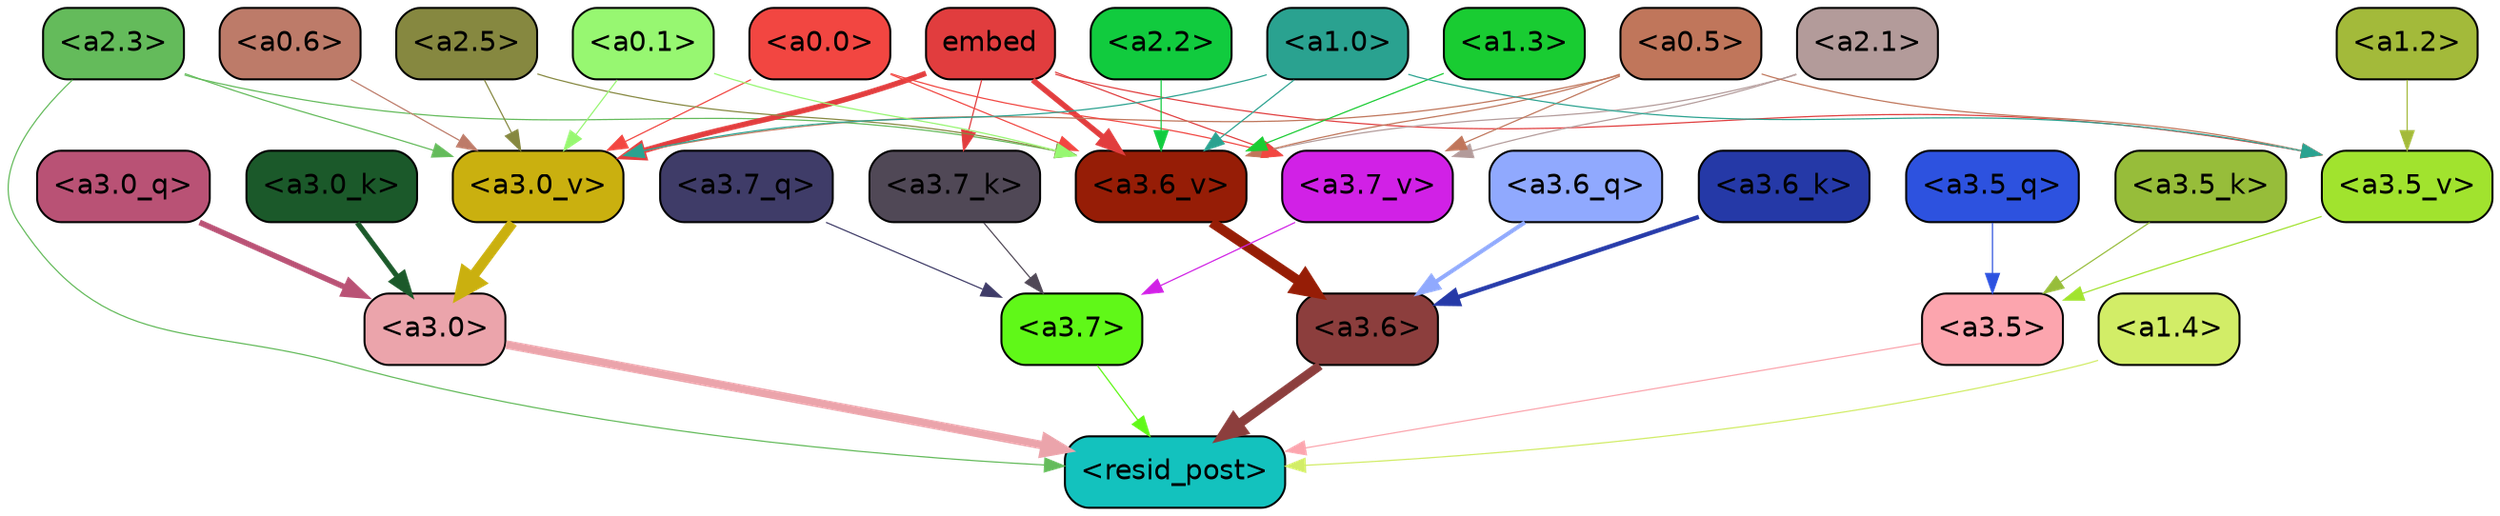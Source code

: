 strict digraph "" {
	graph [bgcolor=transparent,
		layout=dot,
		overlap=false,
		splines=true
	];
	"<a3.7>"	[color=black,
		fillcolor="#60f818",
		fontname=Helvetica,
		shape=box,
		style="filled, rounded"];
	"<resid_post>"	[color=black,
		fillcolor="#13c2be",
		fontname=Helvetica,
		shape=box,
		style="filled, rounded"];
	"<a3.7>" -> "<resid_post>"	[color="#60f818",
		penwidth=0.6239100098609924];
	"<a3.6>"	[color=black,
		fillcolor="#8c3e3d",
		fontname=Helvetica,
		shape=box,
		style="filled, rounded"];
	"<a3.6>" -> "<resid_post>"	[color="#8c3e3d",
		penwidth=4.569062113761902];
	"<a3.5>"	[color=black,
		fillcolor="#fca5ae",
		fontname=Helvetica,
		shape=box,
		style="filled, rounded"];
	"<a3.5>" -> "<resid_post>"	[color="#fca5ae",
		penwidth=0.6];
	"<a3.0>"	[color=black,
		fillcolor="#eba4ab",
		fontname=Helvetica,
		shape=box,
		style="filled, rounded"];
	"<a3.0>" -> "<resid_post>"	[color="#eba4ab",
		penwidth=4.283544182777405];
	"<a2.3>"	[color=black,
		fillcolor="#64bb5b",
		fontname=Helvetica,
		shape=box,
		style="filled, rounded"];
	"<a2.3>" -> "<resid_post>"	[color="#64bb5b",
		penwidth=0.6];
	"<a3.6_v>"	[color=black,
		fillcolor="#961d06",
		fontname=Helvetica,
		shape=box,
		style="filled, rounded"];
	"<a2.3>" -> "<a3.6_v>"	[color="#64bb5b",
		penwidth=0.6];
	"<a3.0_v>"	[color=black,
		fillcolor="#cab00f",
		fontname=Helvetica,
		shape=box,
		style="filled, rounded"];
	"<a2.3>" -> "<a3.0_v>"	[color="#64bb5b",
		penwidth=0.6];
	"<a1.4>"	[color=black,
		fillcolor="#d2ed67",
		fontname=Helvetica,
		shape=box,
		style="filled, rounded"];
	"<a1.4>" -> "<resid_post>"	[color="#d2ed67",
		penwidth=0.6];
	"<a3.7_q>"	[color=black,
		fillcolor="#3f3c68",
		fontname=Helvetica,
		shape=box,
		style="filled, rounded"];
	"<a3.7_q>" -> "<a3.7>"	[color="#3f3c68",
		penwidth=0.6];
	"<a3.6_q>"	[color=black,
		fillcolor="#90a9fe",
		fontname=Helvetica,
		shape=box,
		style="filled, rounded"];
	"<a3.6_q>" -> "<a3.6>"	[color="#90a9fe",
		penwidth=2.03758105635643];
	"<a3.5_q>"	[color=black,
		fillcolor="#2d52df",
		fontname=Helvetica,
		shape=box,
		style="filled, rounded"];
	"<a3.5_q>" -> "<a3.5>"	[color="#2d52df",
		penwidth=0.6];
	"<a3.0_q>"	[color=black,
		fillcolor="#b95275",
		fontname=Helvetica,
		shape=box,
		style="filled, rounded"];
	"<a3.0_q>" -> "<a3.0>"	[color="#b95275",
		penwidth=2.8638100624084473];
	"<a3.7_k>"	[color=black,
		fillcolor="#504856",
		fontname=Helvetica,
		shape=box,
		style="filled, rounded"];
	"<a3.7_k>" -> "<a3.7>"	[color="#504856",
		penwidth=0.6];
	"<a3.6_k>"	[color=black,
		fillcolor="#2539a7",
		fontname=Helvetica,
		shape=box,
		style="filled, rounded"];
	"<a3.6_k>" -> "<a3.6>"	[color="#2539a7",
		penwidth=2.174198240041733];
	"<a3.5_k>"	[color=black,
		fillcolor="#97bd3a",
		fontname=Helvetica,
		shape=box,
		style="filled, rounded"];
	"<a3.5_k>" -> "<a3.5>"	[color="#97bd3a",
		penwidth=0.6];
	"<a3.0_k>"	[color=black,
		fillcolor="#1b592a",
		fontname=Helvetica,
		shape=box,
		style="filled, rounded"];
	"<a3.0_k>" -> "<a3.0>"	[color="#1b592a",
		penwidth=2.6274144649505615];
	"<a3.7_v>"	[color=black,
		fillcolor="#d121e6",
		fontname=Helvetica,
		shape=box,
		style="filled, rounded"];
	"<a3.7_v>" -> "<a3.7>"	[color="#d121e6",
		penwidth=0.6];
	"<a3.6_v>" -> "<a3.6>"	[color="#961d06",
		penwidth=5.002329230308533];
	"<a3.5_v>"	[color=black,
		fillcolor="#a1e32e",
		fontname=Helvetica,
		shape=box,
		style="filled, rounded"];
	"<a3.5_v>" -> "<a3.5>"	[color="#a1e32e",
		penwidth=0.6];
	"<a3.0_v>" -> "<a3.0>"	[color="#cab00f",
		penwidth=5.188832879066467];
	embed	[color=black,
		fillcolor="#e13d3e",
		fontname=Helvetica,
		shape=box,
		style="filled, rounded"];
	embed -> "<a3.7_k>"	[color="#e13d3e",
		penwidth=0.6];
	embed -> "<a3.7_v>"	[color="#e13d3e",
		penwidth=0.6];
	embed -> "<a3.6_v>"	[color="#e13d3e",
		penwidth=2.809220314025879];
	embed -> "<a3.5_v>"	[color="#e13d3e",
		penwidth=0.6];
	embed -> "<a3.0_v>"	[color="#e13d3e",
		penwidth=2.754121422767639];
	"<a2.1>"	[color=black,
		fillcolor="#b39b9a",
		fontname=Helvetica,
		shape=box,
		style="filled, rounded"];
	"<a2.1>" -> "<a3.7_v>"	[color="#b39b9a",
		penwidth=0.6];
	"<a2.1>" -> "<a3.6_v>"	[color="#b39b9a",
		penwidth=0.6];
	"<a0.5>"	[color=black,
		fillcolor="#c0765b",
		fontname=Helvetica,
		shape=box,
		style="filled, rounded"];
	"<a0.5>" -> "<a3.7_v>"	[color="#c0765b",
		penwidth=0.6];
	"<a0.5>" -> "<a3.6_v>"	[color="#c0765b",
		penwidth=0.6];
	"<a0.5>" -> "<a3.5_v>"	[color="#c0765b",
		penwidth=0.6];
	"<a0.5>" -> "<a3.0_v>"	[color="#c0765b",
		penwidth=0.6120390892028809];
	"<a0.0>"	[color=black,
		fillcolor="#f24641",
		fontname=Helvetica,
		shape=box,
		style="filled, rounded"];
	"<a0.0>" -> "<a3.7_v>"	[color="#f24641",
		penwidth=0.6];
	"<a0.0>" -> "<a3.6_v>"	[color="#f24641",
		penwidth=0.6];
	"<a0.0>" -> "<a3.0_v>"	[color="#f24641",
		penwidth=0.6];
	"<a2.5>"	[color=black,
		fillcolor="#868840",
		fontname=Helvetica,
		shape=box,
		style="filled, rounded"];
	"<a2.5>" -> "<a3.6_v>"	[color="#868840",
		penwidth=0.6];
	"<a2.5>" -> "<a3.0_v>"	[color="#868840",
		penwidth=0.6];
	"<a2.2>"	[color=black,
		fillcolor="#11cb3e",
		fontname=Helvetica,
		shape=box,
		style="filled, rounded"];
	"<a2.2>" -> "<a3.6_v>"	[color="#11cb3e",
		penwidth=0.6];
	"<a1.3>"	[color=black,
		fillcolor="#19cc32",
		fontname=Helvetica,
		shape=box,
		style="filled, rounded"];
	"<a1.3>" -> "<a3.6_v>"	[color="#19cc32",
		penwidth=0.6];
	"<a1.0>"	[color=black,
		fillcolor="#2aa290",
		fontname=Helvetica,
		shape=box,
		style="filled, rounded"];
	"<a1.0>" -> "<a3.6_v>"	[color="#2aa290",
		penwidth=0.6];
	"<a1.0>" -> "<a3.5_v>"	[color="#2aa290",
		penwidth=0.6];
	"<a1.0>" -> "<a3.0_v>"	[color="#2aa290",
		penwidth=0.6];
	"<a0.1>"	[color=black,
		fillcolor="#97f771",
		fontname=Helvetica,
		shape=box,
		style="filled, rounded"];
	"<a0.1>" -> "<a3.6_v>"	[color="#97f771",
		penwidth=0.6];
	"<a0.1>" -> "<a3.0_v>"	[color="#97f771",
		penwidth=0.6];
	"<a1.2>"	[color=black,
		fillcolor="#a3ba3a",
		fontname=Helvetica,
		shape=box,
		style="filled, rounded"];
	"<a1.2>" -> "<a3.5_v>"	[color="#a3ba3a",
		penwidth=0.6];
	"<a0.6>"	[color=black,
		fillcolor="#bd7b69",
		fontname=Helvetica,
		shape=box,
		style="filled, rounded"];
	"<a0.6>" -> "<a3.0_v>"	[color="#bd7b69",
		penwidth=0.6];
}
